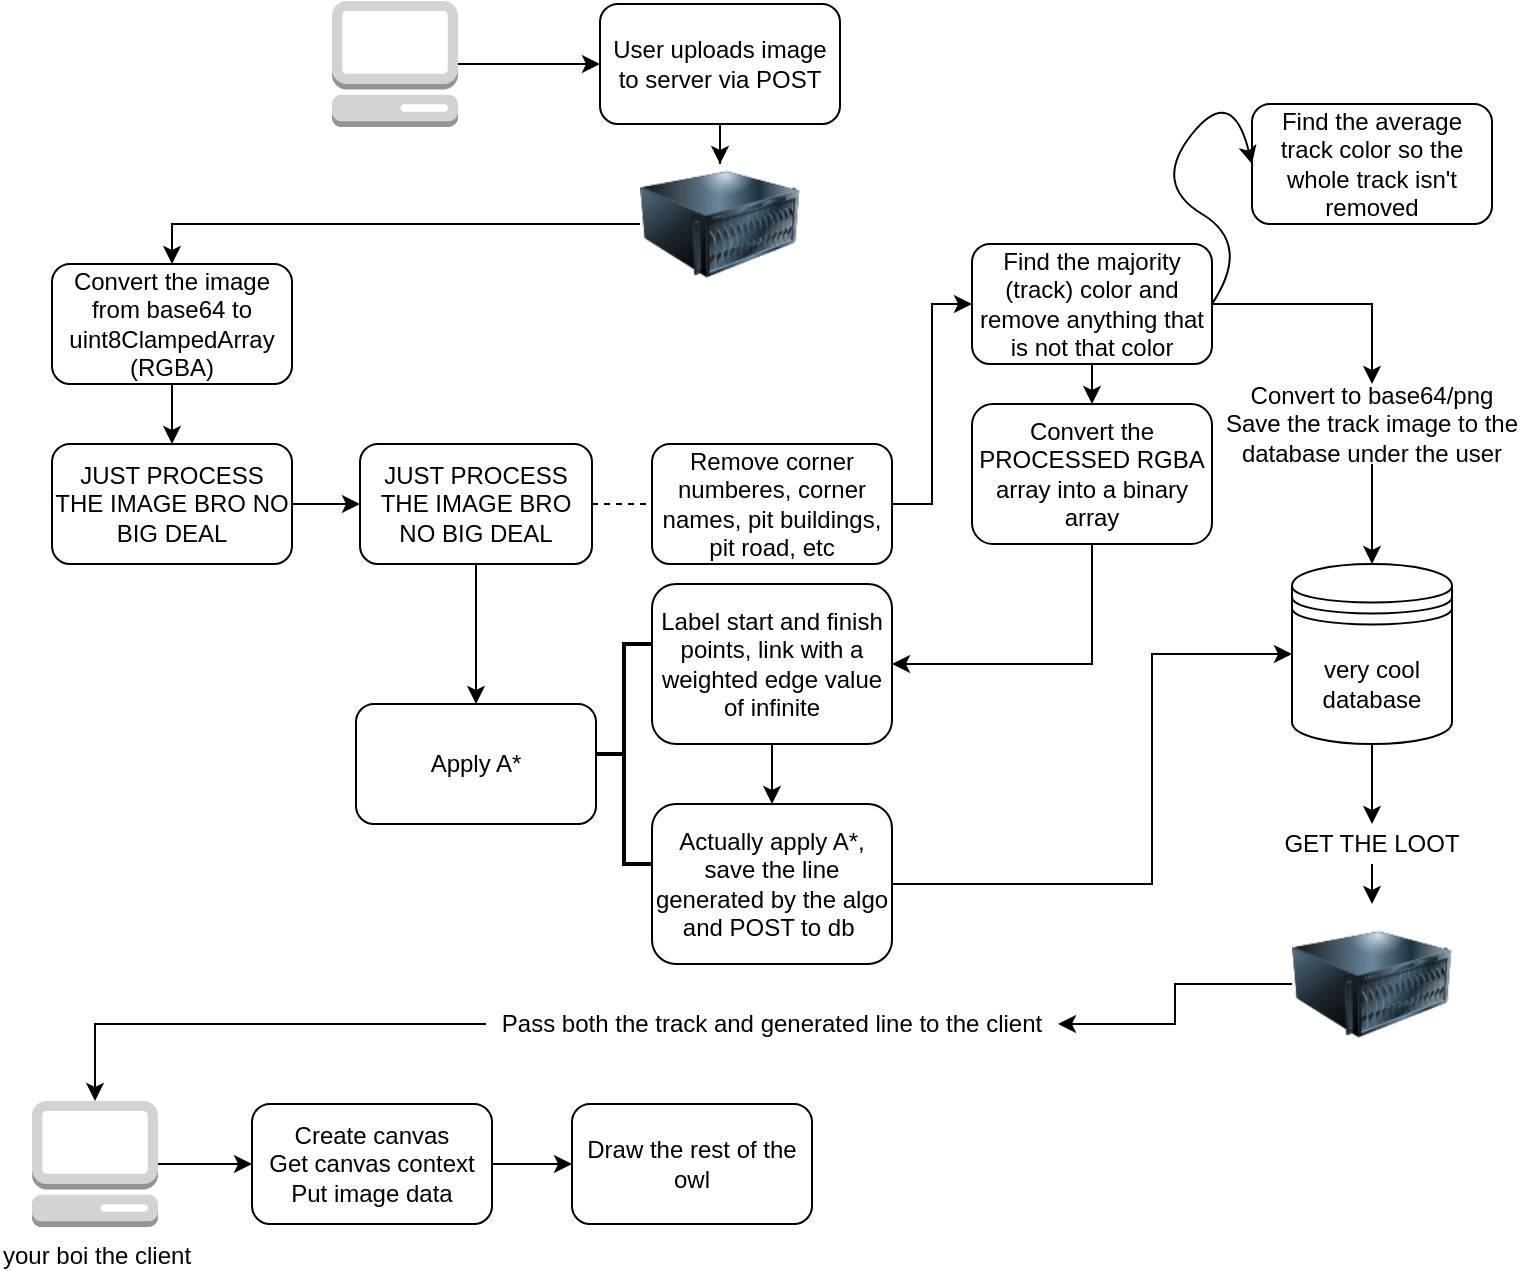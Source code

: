 <mxfile version="13.0.9">
    <diagram id="6hGFLwfOUW9BJ-s0fimq" name="Page-1">
        <mxGraphModel dx="800" dy="559" grid="1" gridSize="10" guides="1" tooltips="1" connect="1" arrows="1" fold="1" page="1" pageScale="1" pageWidth="827" pageHeight="1169" math="0" shadow="0">
            <root>
                <mxCell id="0"/>
                <mxCell id="1" parent="0"/>
                <mxCell id="5ZhOl8MgA3C1oUMQjsz7-3" style="edgeStyle=orthogonalEdgeStyle;rounded=0;orthogonalLoop=1;jettySize=auto;html=1;exitX=0.5;exitY=1;exitDx=0;exitDy=0;" edge="1" parent="1" source="5ZhOl8MgA3C1oUMQjsz7-1" target="5ZhOl8MgA3C1oUMQjsz7-2">
                    <mxGeometry relative="1" as="geometry"/>
                </mxCell>
                <mxCell id="5ZhOl8MgA3C1oUMQjsz7-1" value="User uploads image to server via POST" style="rounded=1;whiteSpace=wrap;html=1;" vertex="1" parent="1">
                    <mxGeometry x="354" y="20" width="120" height="60" as="geometry"/>
                </mxCell>
                <mxCell id="5ZhOl8MgA3C1oUMQjsz7-8" style="edgeStyle=orthogonalEdgeStyle;rounded=0;orthogonalLoop=1;jettySize=auto;html=1;entryX=0.5;entryY=0;entryDx=0;entryDy=0;" edge="1" parent="1" source="5ZhOl8MgA3C1oUMQjsz7-2" target="5ZhOl8MgA3C1oUMQjsz7-5">
                    <mxGeometry relative="1" as="geometry"/>
                </mxCell>
                <mxCell id="5ZhOl8MgA3C1oUMQjsz7-2" value="" style="image;html=1;labelBackgroundColor=#ffffff;image=img/lib/clip_art/computers/Server_128x128.png" vertex="1" parent="1">
                    <mxGeometry x="374" y="100" width="80" height="60" as="geometry"/>
                </mxCell>
                <mxCell id="5ZhOl8MgA3C1oUMQjsz7-9" style="edgeStyle=orthogonalEdgeStyle;rounded=0;orthogonalLoop=1;jettySize=auto;html=1;entryX=0.5;entryY=0;entryDx=0;entryDy=0;" edge="1" parent="1" source="5ZhOl8MgA3C1oUMQjsz7-5" target="5ZhOl8MgA3C1oUMQjsz7-7">
                    <mxGeometry relative="1" as="geometry"/>
                </mxCell>
                <mxCell id="5ZhOl8MgA3C1oUMQjsz7-5" value="Convert the image from base64 to uint8ClampedArray (RGBA)" style="rounded=1;whiteSpace=wrap;html=1;" vertex="1" parent="1">
                    <mxGeometry x="80" y="150" width="120" height="60" as="geometry"/>
                </mxCell>
                <mxCell id="5ZhOl8MgA3C1oUMQjsz7-17" style="edgeStyle=orthogonalEdgeStyle;rounded=0;orthogonalLoop=1;jettySize=auto;html=1;exitX=1;exitY=0.5;exitDx=0;exitDy=0;entryX=0;entryY=0.5;entryDx=0;entryDy=0;" edge="1" parent="1" source="5ZhOl8MgA3C1oUMQjsz7-7" target="5ZhOl8MgA3C1oUMQjsz7-18">
                    <mxGeometry relative="1" as="geometry">
                        <mxPoint x="240" y="270" as="targetPoint"/>
                    </mxGeometry>
                </mxCell>
                <mxCell id="5ZhOl8MgA3C1oUMQjsz7-7" value="JUST PROCESS THE IMAGE BRO NO BIG DEAL" style="rounded=1;whiteSpace=wrap;html=1;" vertex="1" parent="1">
                    <mxGeometry x="80" y="240" width="120" height="60" as="geometry"/>
                </mxCell>
                <mxCell id="5ZhOl8MgA3C1oUMQjsz7-41" style="edgeStyle=orthogonalEdgeStyle;rounded=0;orthogonalLoop=1;jettySize=auto;html=1;entryX=0.5;entryY=0;entryDx=0;entryDy=0;" edge="1" parent="1" source="5ZhOl8MgA3C1oUMQjsz7-18" target="5ZhOl8MgA3C1oUMQjsz7-39">
                    <mxGeometry relative="1" as="geometry"/>
                </mxCell>
                <mxCell id="5ZhOl8MgA3C1oUMQjsz7-18" value="JUST PROCESS THE IMAGE BRO NO BIG DEAL" style="rounded=1;whiteSpace=wrap;html=1;" vertex="1" parent="1">
                    <mxGeometry x="234" y="240" width="116" height="60" as="geometry"/>
                </mxCell>
                <mxCell id="5ZhOl8MgA3C1oUMQjsz7-30" style="edgeStyle=orthogonalEdgeStyle;rounded=0;orthogonalLoop=1;jettySize=auto;html=1;exitX=1;exitY=0.5;exitDx=0;exitDy=0;entryX=0;entryY=0.5;entryDx=0;entryDy=0;" edge="1" parent="1" source="5ZhOl8MgA3C1oUMQjsz7-22" target="5ZhOl8MgA3C1oUMQjsz7-23">
                    <mxGeometry relative="1" as="geometry"/>
                </mxCell>
                <mxCell id="5ZhOl8MgA3C1oUMQjsz7-22" value="Remove corner numberes, corner names, pit buildings, pit road, etc" style="rounded=1;whiteSpace=wrap;html=1;" vertex="1" parent="1">
                    <mxGeometry x="380" y="240" width="120" height="60" as="geometry"/>
                </mxCell>
                <mxCell id="5ZhOl8MgA3C1oUMQjsz7-32" style="edgeStyle=orthogonalEdgeStyle;rounded=0;orthogonalLoop=1;jettySize=auto;html=1;exitX=0.5;exitY=1;exitDx=0;exitDy=0;entryX=0.5;entryY=0;entryDx=0;entryDy=0;" edge="1" parent="1" source="5ZhOl8MgA3C1oUMQjsz7-23" target="5ZhOl8MgA3C1oUMQjsz7-27">
                    <mxGeometry relative="1" as="geometry"/>
                </mxCell>
                <mxCell id="5ZhOl8MgA3C1oUMQjsz7-23" value="Find the majority (track) color and remove anything that is not that color" style="rounded=1;whiteSpace=wrap;html=1;" vertex="1" parent="1">
                    <mxGeometry x="540" y="140" width="120" height="60" as="geometry"/>
                </mxCell>
                <mxCell id="5ZhOl8MgA3C1oUMQjsz7-25" value="Find the average track color so the whole track isn't removed" style="rounded=1;whiteSpace=wrap;html=1;" vertex="1" parent="1">
                    <mxGeometry x="680" y="70" width="120" height="60" as="geometry"/>
                </mxCell>
                <mxCell id="5ZhOl8MgA3C1oUMQjsz7-53" style="edgeStyle=orthogonalEdgeStyle;rounded=0;orthogonalLoop=1;jettySize=auto;html=1;entryX=1;entryY=0.5;entryDx=0;entryDy=0;" edge="1" parent="1" source="5ZhOl8MgA3C1oUMQjsz7-27" target="5ZhOl8MgA3C1oUMQjsz7-43">
                    <mxGeometry relative="1" as="geometry">
                        <Array as="points">
                            <mxPoint x="600" y="350"/>
                        </Array>
                    </mxGeometry>
                </mxCell>
                <mxCell id="5ZhOl8MgA3C1oUMQjsz7-27" value="Convert the PROCESSED RGBA array into a binary array" style="rounded=1;whiteSpace=wrap;html=1;" vertex="1" parent="1">
                    <mxGeometry x="540" y="220" width="120" height="70" as="geometry"/>
                </mxCell>
                <mxCell id="5ZhOl8MgA3C1oUMQjsz7-29" value="" style="curved=1;endArrow=classic;html=1;exitX=1;exitY=0.5;exitDx=0;exitDy=0;entryX=0;entryY=0.5;entryDx=0;entryDy=0;" edge="1" parent="1" source="5ZhOl8MgA3C1oUMQjsz7-23" target="5ZhOl8MgA3C1oUMQjsz7-25">
                    <mxGeometry width="50" height="50" relative="1" as="geometry">
                        <mxPoint x="610" y="80" as="sourcePoint"/>
                        <mxPoint x="660" y="30" as="targetPoint"/>
                        <Array as="points">
                            <mxPoint x="680" y="140"/>
                            <mxPoint x="630" y="110"/>
                            <mxPoint x="670" y="60"/>
                        </Array>
                    </mxGeometry>
                </mxCell>
                <mxCell id="5ZhOl8MgA3C1oUMQjsz7-58" style="edgeStyle=orthogonalEdgeStyle;rounded=0;orthogonalLoop=1;jettySize=auto;html=1;exitX=0.5;exitY=1;exitDx=0;exitDy=0;entryX=0.5;entryY=0;entryDx=0;entryDy=0;" edge="1" parent="1" source="5ZhOl8MgA3C1oUMQjsz7-31" target="5ZhOl8MgA3C1oUMQjsz7-57">
                    <mxGeometry relative="1" as="geometry"/>
                </mxCell>
                <mxCell id="5ZhOl8MgA3C1oUMQjsz7-31" value="very cool database" style="shape=datastore;whiteSpace=wrap;html=1;" vertex="1" parent="1">
                    <mxGeometry x="700" y="300" width="80" height="90" as="geometry"/>
                </mxCell>
                <mxCell id="5ZhOl8MgA3C1oUMQjsz7-37" style="edgeStyle=orthogonalEdgeStyle;rounded=0;orthogonalLoop=1;jettySize=auto;html=1;exitX=0.5;exitY=1;exitDx=0;exitDy=0;entryX=0.5;entryY=0;entryDx=0;entryDy=0;" edge="1" parent="1" source="5ZhOl8MgA3C1oUMQjsz7-34" target="5ZhOl8MgA3C1oUMQjsz7-31">
                    <mxGeometry relative="1" as="geometry"/>
                </mxCell>
                <mxCell id="5ZhOl8MgA3C1oUMQjsz7-34" value="Convert to base64/png&lt;br&gt;Save the track image to the database under the user" style="text;html=1;strokeColor=none;fillColor=none;align=center;verticalAlign=middle;whiteSpace=wrap;rounded=0;" vertex="1" parent="1">
                    <mxGeometry x="660" y="210" width="160" height="40" as="geometry"/>
                </mxCell>
                <mxCell id="5ZhOl8MgA3C1oUMQjsz7-35" style="edgeStyle=orthogonalEdgeStyle;rounded=0;orthogonalLoop=1;jettySize=auto;html=1;exitX=1;exitY=0.5;exitDx=0;exitDy=0;entryX=0.5;entryY=0;entryDx=0;entryDy=0;" edge="1" parent="1" source="5ZhOl8MgA3C1oUMQjsz7-23" target="5ZhOl8MgA3C1oUMQjsz7-34">
                    <mxGeometry relative="1" as="geometry">
                        <mxPoint x="660" y="170" as="sourcePoint"/>
                        <mxPoint x="740" y="300" as="targetPoint"/>
                    </mxGeometry>
                </mxCell>
                <mxCell id="5ZhOl8MgA3C1oUMQjsz7-39" value="Apply A*" style="rounded=1;whiteSpace=wrap;html=1;" vertex="1" parent="1">
                    <mxGeometry x="232" y="370" width="120" height="60" as="geometry"/>
                </mxCell>
                <mxCell id="5ZhOl8MgA3C1oUMQjsz7-42" value="" style="endArrow=none;dashed=1;html=1;exitX=1;exitY=0.5;exitDx=0;exitDy=0;entryX=0;entryY=0.5;entryDx=0;entryDy=0;" edge="1" parent="1" source="5ZhOl8MgA3C1oUMQjsz7-18" target="5ZhOl8MgA3C1oUMQjsz7-22">
                    <mxGeometry width="50" height="50" relative="1" as="geometry">
                        <mxPoint x="440" y="450" as="sourcePoint"/>
                        <mxPoint x="490" y="400" as="targetPoint"/>
                    </mxGeometry>
                </mxCell>
                <mxCell id="5ZhOl8MgA3C1oUMQjsz7-54" style="edgeStyle=orthogonalEdgeStyle;rounded=0;orthogonalLoop=1;jettySize=auto;html=1;exitX=0.5;exitY=1;exitDx=0;exitDy=0;entryX=0.5;entryY=0;entryDx=0;entryDy=0;" edge="1" parent="1" source="5ZhOl8MgA3C1oUMQjsz7-43" target="5ZhOl8MgA3C1oUMQjsz7-44">
                    <mxGeometry relative="1" as="geometry"/>
                </mxCell>
                <mxCell id="5ZhOl8MgA3C1oUMQjsz7-43" value="Label start and finish points, link with a weighted edge value of infinite" style="rounded=1;whiteSpace=wrap;html=1;" vertex="1" parent="1">
                    <mxGeometry x="380" y="310" width="120" height="80" as="geometry"/>
                </mxCell>
                <mxCell id="5ZhOl8MgA3C1oUMQjsz7-55" style="edgeStyle=orthogonalEdgeStyle;rounded=0;orthogonalLoop=1;jettySize=auto;html=1;entryX=0;entryY=0.5;entryDx=0;entryDy=0;" edge="1" parent="1" source="5ZhOl8MgA3C1oUMQjsz7-44" target="5ZhOl8MgA3C1oUMQjsz7-31">
                    <mxGeometry relative="1" as="geometry">
                        <Array as="points">
                            <mxPoint x="630" y="460"/>
                            <mxPoint x="630" y="345"/>
                        </Array>
                    </mxGeometry>
                </mxCell>
                <mxCell id="5ZhOl8MgA3C1oUMQjsz7-44" value="Actually apply A*, save the line generated by the algo and POST to db&amp;nbsp;" style="rounded=1;whiteSpace=wrap;html=1;" vertex="1" parent="1">
                    <mxGeometry x="380" y="420" width="120" height="80" as="geometry"/>
                </mxCell>
                <mxCell id="5ZhOl8MgA3C1oUMQjsz7-46" value="" style="strokeWidth=2;html=1;shape=mxgraph.flowchart.annotation_2;align=left;labelPosition=right;pointerEvents=1;" vertex="1" parent="1">
                    <mxGeometry x="352" y="340" width="28" height="110" as="geometry"/>
                </mxCell>
                <mxCell id="5ZhOl8MgA3C1oUMQjsz7-61" style="edgeStyle=orthogonalEdgeStyle;rounded=0;orthogonalLoop=1;jettySize=auto;html=1;entryX=1;entryY=0.5;entryDx=0;entryDy=0;" edge="1" parent="1" source="5ZhOl8MgA3C1oUMQjsz7-56" target="5ZhOl8MgA3C1oUMQjsz7-60">
                    <mxGeometry relative="1" as="geometry"/>
                </mxCell>
                <mxCell id="5ZhOl8MgA3C1oUMQjsz7-56" value="" style="image;html=1;labelBackgroundColor=#ffffff;image=img/lib/clip_art/computers/Server_128x128.png" vertex="1" parent="1">
                    <mxGeometry x="700" y="470" width="80" height="80" as="geometry"/>
                </mxCell>
                <mxCell id="5ZhOl8MgA3C1oUMQjsz7-59" style="edgeStyle=orthogonalEdgeStyle;rounded=0;orthogonalLoop=1;jettySize=auto;html=1;exitX=0.5;exitY=1;exitDx=0;exitDy=0;entryX=0.5;entryY=0;entryDx=0;entryDy=0;" edge="1" parent="1" source="5ZhOl8MgA3C1oUMQjsz7-57" target="5ZhOl8MgA3C1oUMQjsz7-56">
                    <mxGeometry relative="1" as="geometry"/>
                </mxCell>
                <mxCell id="5ZhOl8MgA3C1oUMQjsz7-57" value="GET THE LOOT" style="text;html=1;strokeColor=none;fillColor=none;align=center;verticalAlign=middle;whiteSpace=wrap;rounded=0;" vertex="1" parent="1">
                    <mxGeometry x="685" y="430" width="110" height="20" as="geometry"/>
                </mxCell>
                <mxCell id="5ZhOl8MgA3C1oUMQjsz7-63" style="edgeStyle=orthogonalEdgeStyle;rounded=0;orthogonalLoop=1;jettySize=auto;html=1;exitX=0;exitY=0.5;exitDx=0;exitDy=0;entryX=0.5;entryY=0;entryDx=0;entryDy=0;entryPerimeter=0;" edge="1" parent="1" source="5ZhOl8MgA3C1oUMQjsz7-60" target="5ZhOl8MgA3C1oUMQjsz7-62">
                    <mxGeometry relative="1" as="geometry"/>
                </mxCell>
                <mxCell id="5ZhOl8MgA3C1oUMQjsz7-60" value="Pass both the track and generated line to the client" style="text;html=1;strokeColor=none;fillColor=none;align=center;verticalAlign=middle;whiteSpace=wrap;rounded=0;" vertex="1" parent="1">
                    <mxGeometry x="297" y="520" width="286" height="20" as="geometry"/>
                </mxCell>
                <mxCell id="5ZhOl8MgA3C1oUMQjsz7-69" style="edgeStyle=orthogonalEdgeStyle;rounded=0;orthogonalLoop=1;jettySize=auto;html=1;entryX=0;entryY=0.5;entryDx=0;entryDy=0;" edge="1" parent="1" source="5ZhOl8MgA3C1oUMQjsz7-62" target="5ZhOl8MgA3C1oUMQjsz7-67">
                    <mxGeometry relative="1" as="geometry"/>
                </mxCell>
                <mxCell id="5ZhOl8MgA3C1oUMQjsz7-62" value="your boi the client" style="outlineConnect=0;dashed=0;verticalLabelPosition=bottom;verticalAlign=top;align=center;html=1;shape=mxgraph.aws3.management_console;fillColor=#D2D3D3;gradientColor=none;" vertex="1" parent="1">
                    <mxGeometry x="70" y="568.5" width="63" height="63" as="geometry"/>
                </mxCell>
                <mxCell id="5ZhOl8MgA3C1oUMQjsz7-64" value="Draw the rest of the owl" style="rounded=1;whiteSpace=wrap;html=1;" vertex="1" parent="1">
                    <mxGeometry x="340" y="570" width="120" height="60" as="geometry"/>
                </mxCell>
                <mxCell id="5ZhOl8MgA3C1oUMQjsz7-70" style="edgeStyle=orthogonalEdgeStyle;rounded=0;orthogonalLoop=1;jettySize=auto;html=1;exitX=1;exitY=0.5;exitDx=0;exitDy=0;entryX=0;entryY=0.5;entryDx=0;entryDy=0;" edge="1" parent="1" source="5ZhOl8MgA3C1oUMQjsz7-67" target="5ZhOl8MgA3C1oUMQjsz7-64">
                    <mxGeometry relative="1" as="geometry"/>
                </mxCell>
                <mxCell id="5ZhOl8MgA3C1oUMQjsz7-67" value="Create canvas&lt;br&gt;Get canvas context&lt;br&gt;Put image data" style="rounded=1;whiteSpace=wrap;html=1;" vertex="1" parent="1">
                    <mxGeometry x="180" y="570" width="120" height="60" as="geometry"/>
                </mxCell>
                <mxCell id="5ZhOl8MgA3C1oUMQjsz7-72" style="edgeStyle=orthogonalEdgeStyle;rounded=0;orthogonalLoop=1;jettySize=auto;html=1;entryX=0;entryY=0.5;entryDx=0;entryDy=0;" edge="1" parent="1" source="5ZhOl8MgA3C1oUMQjsz7-71" target="5ZhOl8MgA3C1oUMQjsz7-1">
                    <mxGeometry relative="1" as="geometry"/>
                </mxCell>
                <mxCell id="5ZhOl8MgA3C1oUMQjsz7-71" value="" style="outlineConnect=0;dashed=0;verticalLabelPosition=bottom;verticalAlign=top;align=center;html=1;shape=mxgraph.aws3.management_console;fillColor=#D2D3D3;gradientColor=none;" vertex="1" parent="1">
                    <mxGeometry x="220" y="18.5" width="63" height="63" as="geometry"/>
                </mxCell>
            </root>
        </mxGraphModel>
    </diagram>
</mxfile>